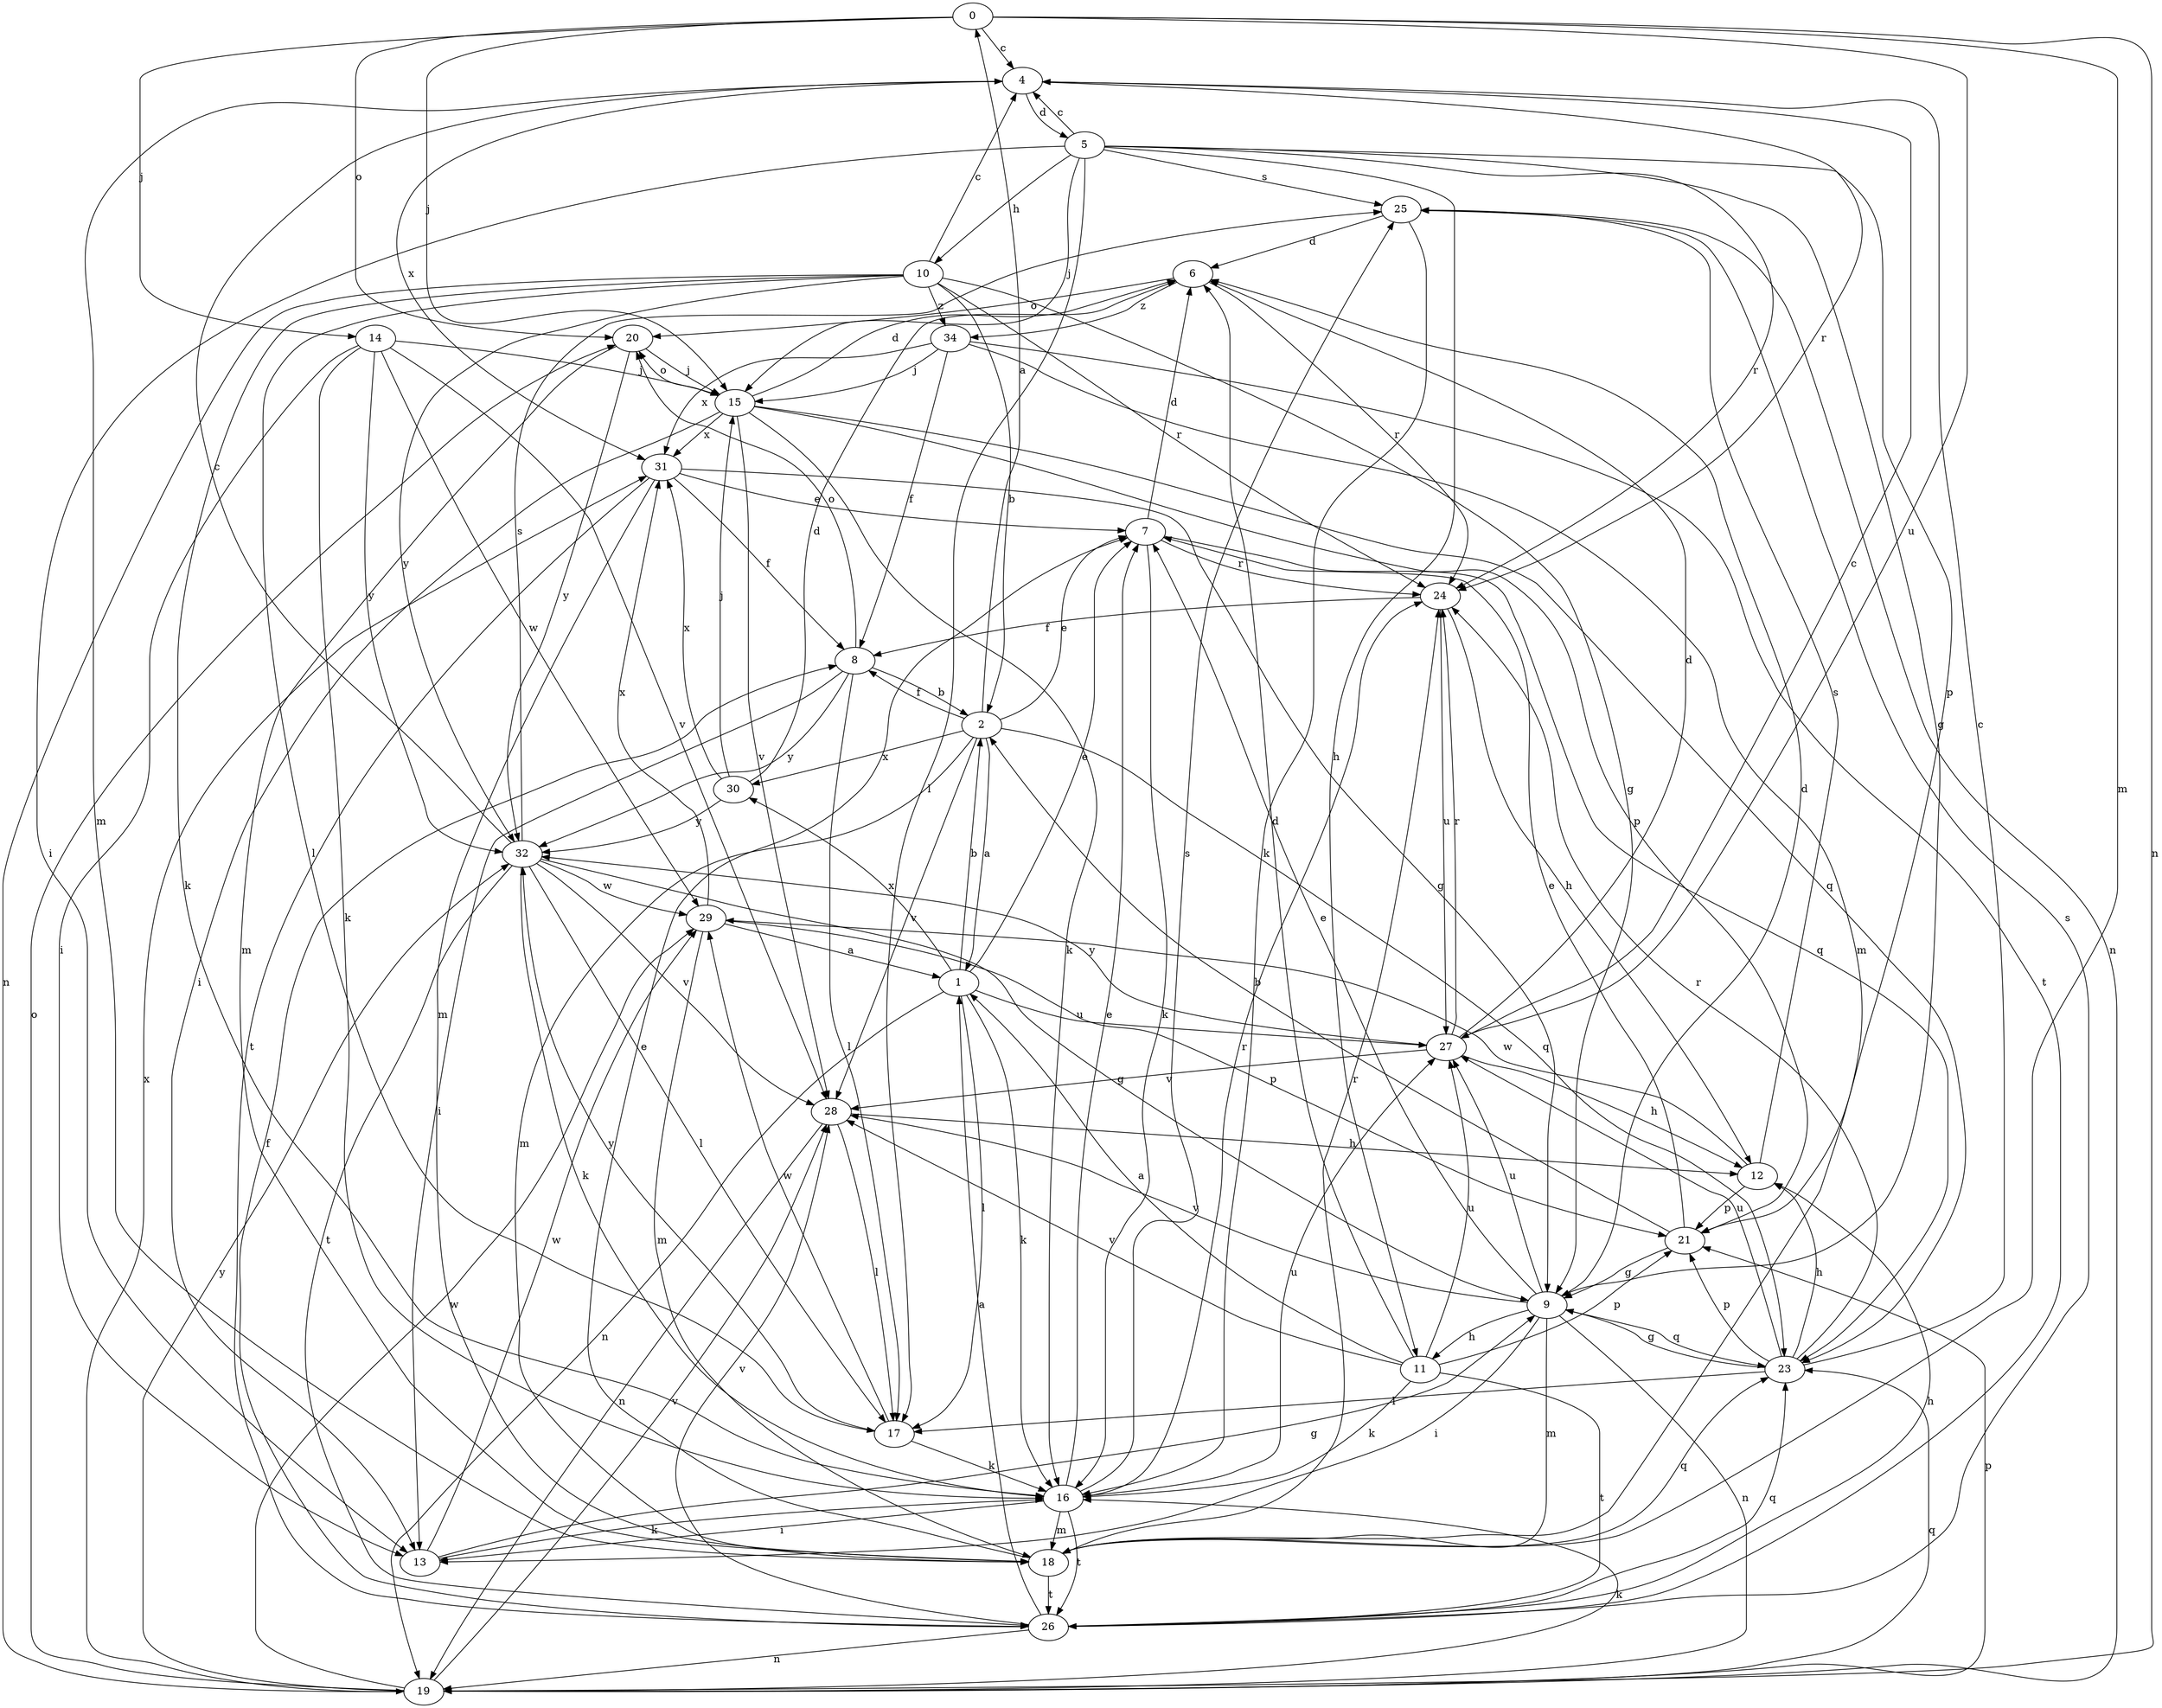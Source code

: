 strict digraph  {
0;
1;
2;
4;
5;
6;
7;
8;
9;
10;
11;
12;
13;
14;
15;
16;
17;
18;
19;
20;
21;
23;
24;
25;
26;
27;
28;
29;
30;
31;
32;
34;
0 -> 4  [label=c];
0 -> 14  [label=j];
0 -> 15  [label=j];
0 -> 18  [label=m];
0 -> 19  [label=n];
0 -> 20  [label=o];
0 -> 27  [label=u];
1 -> 2  [label=b];
1 -> 7  [label=e];
1 -> 16  [label=k];
1 -> 17  [label=l];
1 -> 19  [label=n];
1 -> 27  [label=u];
1 -> 30  [label=x];
2 -> 0  [label=a];
2 -> 1  [label=a];
2 -> 7  [label=e];
2 -> 8  [label=f];
2 -> 18  [label=m];
2 -> 23  [label=q];
2 -> 28  [label=v];
2 -> 30  [label=x];
4 -> 5  [label=d];
4 -> 18  [label=m];
4 -> 24  [label=r];
4 -> 31  [label=x];
5 -> 4  [label=c];
5 -> 9  [label=g];
5 -> 10  [label=h];
5 -> 11  [label=h];
5 -> 13  [label=i];
5 -> 15  [label=j];
5 -> 17  [label=l];
5 -> 21  [label=p];
5 -> 24  [label=r];
5 -> 25  [label=s];
6 -> 20  [label=o];
6 -> 24  [label=r];
6 -> 34  [label=z];
7 -> 6  [label=d];
7 -> 16  [label=k];
7 -> 23  [label=q];
7 -> 24  [label=r];
8 -> 2  [label=b];
8 -> 13  [label=i];
8 -> 17  [label=l];
8 -> 20  [label=o];
8 -> 32  [label=y];
9 -> 6  [label=d];
9 -> 7  [label=e];
9 -> 11  [label=h];
9 -> 13  [label=i];
9 -> 18  [label=m];
9 -> 19  [label=n];
9 -> 23  [label=q];
9 -> 27  [label=u];
9 -> 28  [label=v];
10 -> 2  [label=b];
10 -> 4  [label=c];
10 -> 9  [label=g];
10 -> 16  [label=k];
10 -> 17  [label=l];
10 -> 19  [label=n];
10 -> 24  [label=r];
10 -> 32  [label=y];
10 -> 34  [label=z];
11 -> 1  [label=a];
11 -> 6  [label=d];
11 -> 16  [label=k];
11 -> 21  [label=p];
11 -> 26  [label=t];
11 -> 27  [label=u];
11 -> 28  [label=v];
12 -> 21  [label=p];
12 -> 25  [label=s];
12 -> 29  [label=w];
13 -> 9  [label=g];
13 -> 16  [label=k];
13 -> 29  [label=w];
14 -> 13  [label=i];
14 -> 15  [label=j];
14 -> 16  [label=k];
14 -> 28  [label=v];
14 -> 29  [label=w];
14 -> 32  [label=y];
15 -> 6  [label=d];
15 -> 13  [label=i];
15 -> 16  [label=k];
15 -> 20  [label=o];
15 -> 21  [label=p];
15 -> 23  [label=q];
15 -> 28  [label=v];
15 -> 31  [label=x];
16 -> 7  [label=e];
16 -> 13  [label=i];
16 -> 18  [label=m];
16 -> 24  [label=r];
16 -> 25  [label=s];
16 -> 26  [label=t];
16 -> 27  [label=u];
17 -> 16  [label=k];
17 -> 29  [label=w];
17 -> 32  [label=y];
18 -> 7  [label=e];
18 -> 23  [label=q];
18 -> 24  [label=r];
18 -> 26  [label=t];
19 -> 16  [label=k];
19 -> 20  [label=o];
19 -> 21  [label=p];
19 -> 23  [label=q];
19 -> 28  [label=v];
19 -> 29  [label=w];
19 -> 31  [label=x];
19 -> 32  [label=y];
20 -> 15  [label=j];
20 -> 18  [label=m];
20 -> 32  [label=y];
21 -> 2  [label=b];
21 -> 7  [label=e];
21 -> 9  [label=g];
23 -> 4  [label=c];
23 -> 9  [label=g];
23 -> 12  [label=h];
23 -> 17  [label=l];
23 -> 21  [label=p];
23 -> 24  [label=r];
23 -> 27  [label=u];
24 -> 8  [label=f];
24 -> 12  [label=h];
24 -> 27  [label=u];
25 -> 6  [label=d];
25 -> 16  [label=k];
25 -> 19  [label=n];
26 -> 1  [label=a];
26 -> 8  [label=f];
26 -> 12  [label=h];
26 -> 19  [label=n];
26 -> 23  [label=q];
26 -> 25  [label=s];
26 -> 28  [label=v];
27 -> 4  [label=c];
27 -> 6  [label=d];
27 -> 12  [label=h];
27 -> 24  [label=r];
27 -> 28  [label=v];
27 -> 32  [label=y];
28 -> 12  [label=h];
28 -> 17  [label=l];
28 -> 19  [label=n];
29 -> 1  [label=a];
29 -> 18  [label=m];
29 -> 21  [label=p];
29 -> 31  [label=x];
30 -> 6  [label=d];
30 -> 15  [label=j];
30 -> 31  [label=x];
30 -> 32  [label=y];
31 -> 7  [label=e];
31 -> 8  [label=f];
31 -> 9  [label=g];
31 -> 18  [label=m];
31 -> 26  [label=t];
32 -> 4  [label=c];
32 -> 9  [label=g];
32 -> 16  [label=k];
32 -> 17  [label=l];
32 -> 25  [label=s];
32 -> 26  [label=t];
32 -> 28  [label=v];
32 -> 29  [label=w];
34 -> 8  [label=f];
34 -> 15  [label=j];
34 -> 18  [label=m];
34 -> 26  [label=t];
34 -> 31  [label=x];
}
